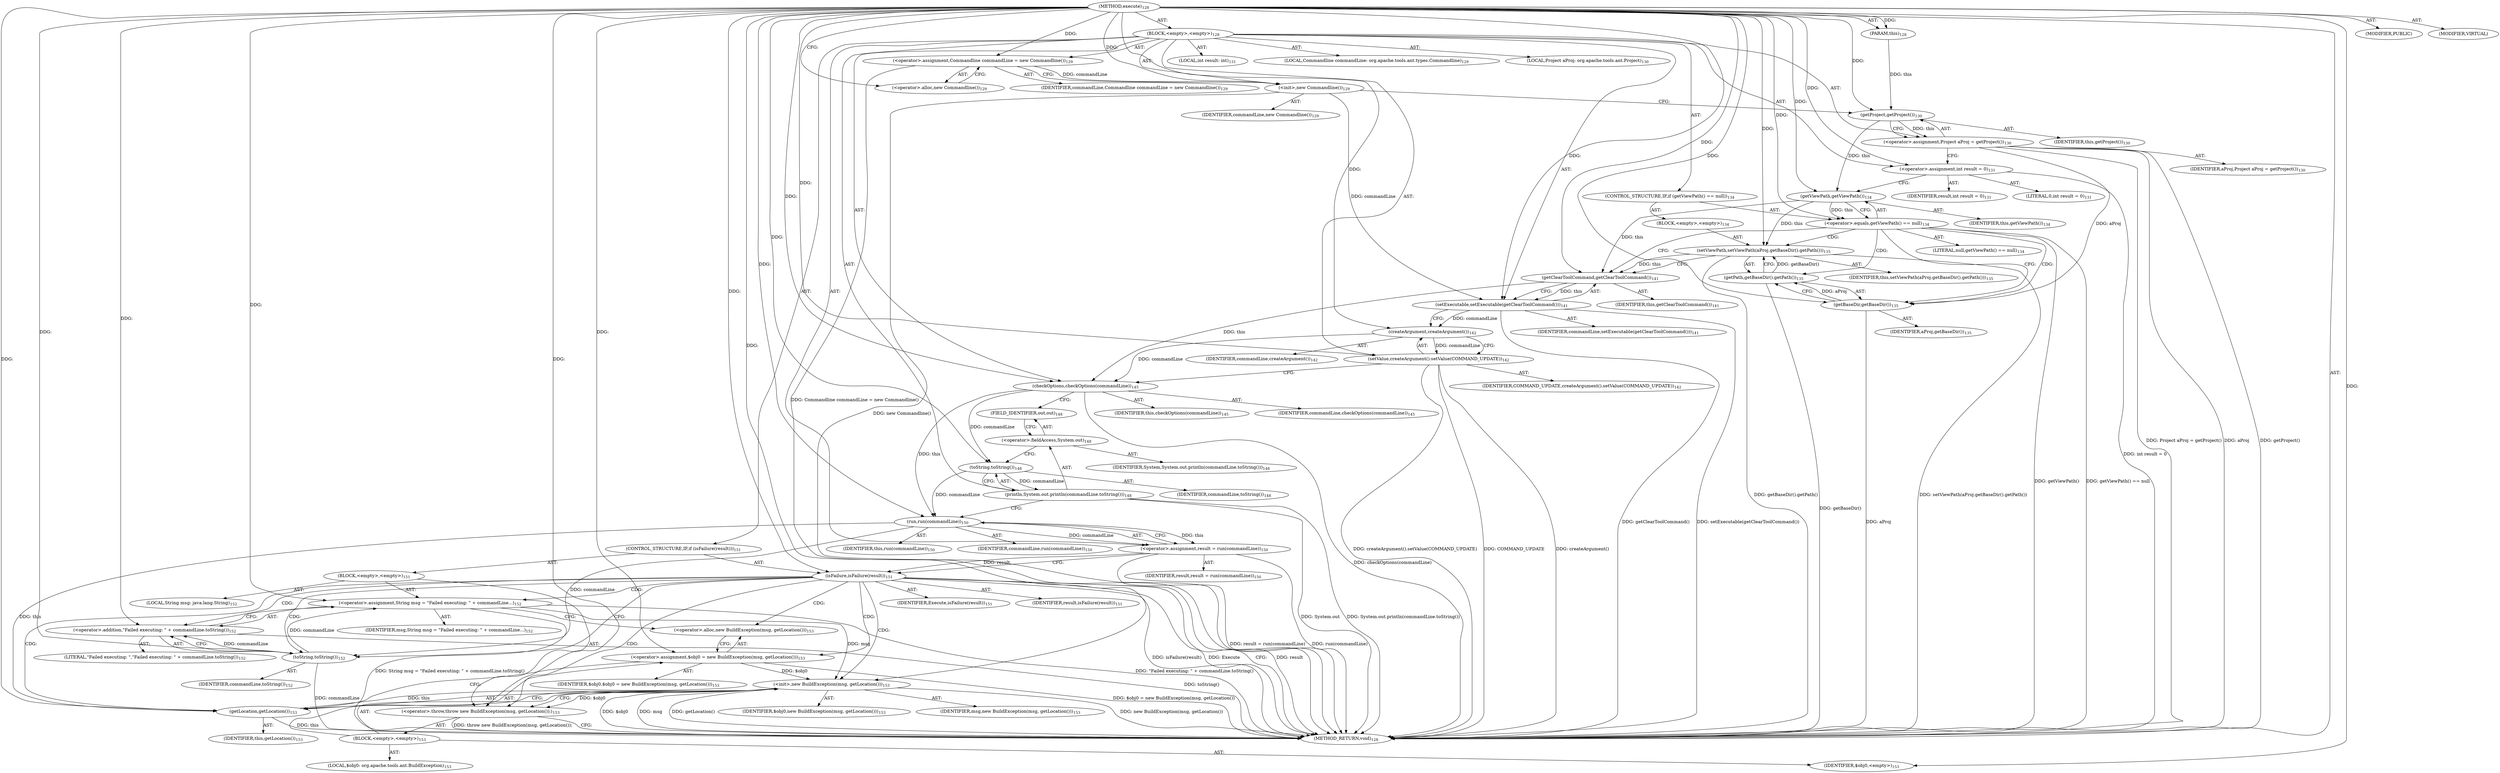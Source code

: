 digraph "execute" {  
"111669149696" [label = <(METHOD,execute)<SUB>128</SUB>> ]
"115964116992" [label = <(PARAM,this)<SUB>128</SUB>> ]
"25769803776" [label = <(BLOCK,&lt;empty&gt;,&lt;empty&gt;)<SUB>128</SUB>> ]
"94489280512" [label = <(LOCAL,Commandline commandLine: org.apache.tools.ant.types.Commandline)<SUB>129</SUB>> ]
"30064771072" [label = <(&lt;operator&gt;.assignment,Commandline commandLine = new Commandline())<SUB>129</SUB>> ]
"68719476752" [label = <(IDENTIFIER,commandLine,Commandline commandLine = new Commandline())<SUB>129</SUB>> ]
"30064771073" [label = <(&lt;operator&gt;.alloc,new Commandline())<SUB>129</SUB>> ]
"30064771074" [label = <(&lt;init&gt;,new Commandline())<SUB>129</SUB>> ]
"68719476753" [label = <(IDENTIFIER,commandLine,new Commandline())<SUB>129</SUB>> ]
"94489280513" [label = <(LOCAL,Project aProj: org.apache.tools.ant.Project)<SUB>130</SUB>> ]
"30064771075" [label = <(&lt;operator&gt;.assignment,Project aProj = getProject())<SUB>130</SUB>> ]
"68719476754" [label = <(IDENTIFIER,aProj,Project aProj = getProject())<SUB>130</SUB>> ]
"30064771076" [label = <(getProject,getProject())<SUB>130</SUB>> ]
"68719476736" [label = <(IDENTIFIER,this,getProject())<SUB>130</SUB>> ]
"94489280514" [label = <(LOCAL,int result: int)<SUB>131</SUB>> ]
"30064771077" [label = <(&lt;operator&gt;.assignment,int result = 0)<SUB>131</SUB>> ]
"68719476755" [label = <(IDENTIFIER,result,int result = 0)<SUB>131</SUB>> ]
"90194313216" [label = <(LITERAL,0,int result = 0)<SUB>131</SUB>> ]
"47244640256" [label = <(CONTROL_STRUCTURE,IF,if (getViewPath() == null))<SUB>134</SUB>> ]
"30064771078" [label = <(&lt;operator&gt;.equals,getViewPath() == null)<SUB>134</SUB>> ]
"30064771079" [label = <(getViewPath,getViewPath())<SUB>134</SUB>> ]
"68719476737" [label = <(IDENTIFIER,this,getViewPath())<SUB>134</SUB>> ]
"90194313217" [label = <(LITERAL,null,getViewPath() == null)<SUB>134</SUB>> ]
"25769803777" [label = <(BLOCK,&lt;empty&gt;,&lt;empty&gt;)<SUB>134</SUB>> ]
"30064771080" [label = <(setViewPath,setViewPath(aProj.getBaseDir().getPath()))<SUB>135</SUB>> ]
"68719476738" [label = <(IDENTIFIER,this,setViewPath(aProj.getBaseDir().getPath()))<SUB>135</SUB>> ]
"30064771081" [label = <(getPath,getBaseDir().getPath())<SUB>135</SUB>> ]
"30064771082" [label = <(getBaseDir,getBaseDir())<SUB>135</SUB>> ]
"68719476756" [label = <(IDENTIFIER,aProj,getBaseDir())<SUB>135</SUB>> ]
"30064771083" [label = <(setExecutable,setExecutable(getClearToolCommand()))<SUB>141</SUB>> ]
"68719476757" [label = <(IDENTIFIER,commandLine,setExecutable(getClearToolCommand()))<SUB>141</SUB>> ]
"30064771084" [label = <(getClearToolCommand,getClearToolCommand())<SUB>141</SUB>> ]
"68719476739" [label = <(IDENTIFIER,this,getClearToolCommand())<SUB>141</SUB>> ]
"30064771085" [label = <(setValue,createArgument().setValue(COMMAND_UPDATE))<SUB>142</SUB>> ]
"30064771086" [label = <(createArgument,createArgument())<SUB>142</SUB>> ]
"68719476758" [label = <(IDENTIFIER,commandLine,createArgument())<SUB>142</SUB>> ]
"68719476759" [label = <(IDENTIFIER,COMMAND_UPDATE,createArgument().setValue(COMMAND_UPDATE))<SUB>142</SUB>> ]
"30064771087" [label = <(checkOptions,checkOptions(commandLine))<SUB>145</SUB>> ]
"68719476740" [label = <(IDENTIFIER,this,checkOptions(commandLine))<SUB>145</SUB>> ]
"68719476760" [label = <(IDENTIFIER,commandLine,checkOptions(commandLine))<SUB>145</SUB>> ]
"30064771088" [label = <(println,System.out.println(commandLine.toString()))<SUB>148</SUB>> ]
"30064771089" [label = <(&lt;operator&gt;.fieldAccess,System.out)<SUB>148</SUB>> ]
"68719476761" [label = <(IDENTIFIER,System,System.out.println(commandLine.toString()))<SUB>148</SUB>> ]
"55834574848" [label = <(FIELD_IDENTIFIER,out,out)<SUB>148</SUB>> ]
"30064771090" [label = <(toString,toString())<SUB>148</SUB>> ]
"68719476762" [label = <(IDENTIFIER,commandLine,toString())<SUB>148</SUB>> ]
"30064771091" [label = <(&lt;operator&gt;.assignment,result = run(commandLine))<SUB>150</SUB>> ]
"68719476763" [label = <(IDENTIFIER,result,result = run(commandLine))<SUB>150</SUB>> ]
"30064771092" [label = <(run,run(commandLine))<SUB>150</SUB>> ]
"68719476741" [label = <(IDENTIFIER,this,run(commandLine))<SUB>150</SUB>> ]
"68719476764" [label = <(IDENTIFIER,commandLine,run(commandLine))<SUB>150</SUB>> ]
"47244640257" [label = <(CONTROL_STRUCTURE,IF,if (isFailure(result)))<SUB>151</SUB>> ]
"30064771093" [label = <(isFailure,isFailure(result))<SUB>151</SUB>> ]
"68719476765" [label = <(IDENTIFIER,Execute,isFailure(result))<SUB>151</SUB>> ]
"68719476766" [label = <(IDENTIFIER,result,isFailure(result))<SUB>151</SUB>> ]
"25769803778" [label = <(BLOCK,&lt;empty&gt;,&lt;empty&gt;)<SUB>151</SUB>> ]
"94489280515" [label = <(LOCAL,String msg: java.lang.String)<SUB>152</SUB>> ]
"30064771094" [label = <(&lt;operator&gt;.assignment,String msg = &quot;Failed executing: &quot; + commandLine...)<SUB>152</SUB>> ]
"68719476767" [label = <(IDENTIFIER,msg,String msg = &quot;Failed executing: &quot; + commandLine...)<SUB>152</SUB>> ]
"30064771095" [label = <(&lt;operator&gt;.addition,&quot;Failed executing: &quot; + commandLine.toString())<SUB>152</SUB>> ]
"90194313218" [label = <(LITERAL,&quot;Failed executing: &quot;,&quot;Failed executing: &quot; + commandLine.toString())<SUB>152</SUB>> ]
"30064771096" [label = <(toString,toString())<SUB>152</SUB>> ]
"68719476768" [label = <(IDENTIFIER,commandLine,toString())<SUB>152</SUB>> ]
"30064771097" [label = <(&lt;operator&gt;.throw,throw new BuildException(msg, getLocation());)<SUB>153</SUB>> ]
"25769803779" [label = <(BLOCK,&lt;empty&gt;,&lt;empty&gt;)<SUB>153</SUB>> ]
"94489280516" [label = <(LOCAL,$obj0: org.apache.tools.ant.BuildException)<SUB>153</SUB>> ]
"30064771098" [label = <(&lt;operator&gt;.assignment,$obj0 = new BuildException(msg, getLocation()))<SUB>153</SUB>> ]
"68719476769" [label = <(IDENTIFIER,$obj0,$obj0 = new BuildException(msg, getLocation()))<SUB>153</SUB>> ]
"30064771099" [label = <(&lt;operator&gt;.alloc,new BuildException(msg, getLocation()))<SUB>153</SUB>> ]
"30064771100" [label = <(&lt;init&gt;,new BuildException(msg, getLocation()))<SUB>153</SUB>> ]
"68719476770" [label = <(IDENTIFIER,$obj0,new BuildException(msg, getLocation()))<SUB>153</SUB>> ]
"68719476771" [label = <(IDENTIFIER,msg,new BuildException(msg, getLocation()))<SUB>153</SUB>> ]
"30064771101" [label = <(getLocation,getLocation())<SUB>153</SUB>> ]
"68719476742" [label = <(IDENTIFIER,this,getLocation())<SUB>153</SUB>> ]
"68719476772" [label = <(IDENTIFIER,$obj0,&lt;empty&gt;)<SUB>153</SUB>> ]
"133143986182" [label = <(MODIFIER,PUBLIC)> ]
"133143986183" [label = <(MODIFIER,VIRTUAL)> ]
"128849018880" [label = <(METHOD_RETURN,void)<SUB>128</SUB>> ]
  "111669149696" -> "115964116992"  [ label = "AST: "] 
  "111669149696" -> "25769803776"  [ label = "AST: "] 
  "111669149696" -> "133143986182"  [ label = "AST: "] 
  "111669149696" -> "133143986183"  [ label = "AST: "] 
  "111669149696" -> "128849018880"  [ label = "AST: "] 
  "25769803776" -> "94489280512"  [ label = "AST: "] 
  "25769803776" -> "30064771072"  [ label = "AST: "] 
  "25769803776" -> "30064771074"  [ label = "AST: "] 
  "25769803776" -> "94489280513"  [ label = "AST: "] 
  "25769803776" -> "30064771075"  [ label = "AST: "] 
  "25769803776" -> "94489280514"  [ label = "AST: "] 
  "25769803776" -> "30064771077"  [ label = "AST: "] 
  "25769803776" -> "47244640256"  [ label = "AST: "] 
  "25769803776" -> "30064771083"  [ label = "AST: "] 
  "25769803776" -> "30064771085"  [ label = "AST: "] 
  "25769803776" -> "30064771087"  [ label = "AST: "] 
  "25769803776" -> "30064771088"  [ label = "AST: "] 
  "25769803776" -> "30064771091"  [ label = "AST: "] 
  "25769803776" -> "47244640257"  [ label = "AST: "] 
  "30064771072" -> "68719476752"  [ label = "AST: "] 
  "30064771072" -> "30064771073"  [ label = "AST: "] 
  "30064771074" -> "68719476753"  [ label = "AST: "] 
  "30064771075" -> "68719476754"  [ label = "AST: "] 
  "30064771075" -> "30064771076"  [ label = "AST: "] 
  "30064771076" -> "68719476736"  [ label = "AST: "] 
  "30064771077" -> "68719476755"  [ label = "AST: "] 
  "30064771077" -> "90194313216"  [ label = "AST: "] 
  "47244640256" -> "30064771078"  [ label = "AST: "] 
  "47244640256" -> "25769803777"  [ label = "AST: "] 
  "30064771078" -> "30064771079"  [ label = "AST: "] 
  "30064771078" -> "90194313217"  [ label = "AST: "] 
  "30064771079" -> "68719476737"  [ label = "AST: "] 
  "25769803777" -> "30064771080"  [ label = "AST: "] 
  "30064771080" -> "68719476738"  [ label = "AST: "] 
  "30064771080" -> "30064771081"  [ label = "AST: "] 
  "30064771081" -> "30064771082"  [ label = "AST: "] 
  "30064771082" -> "68719476756"  [ label = "AST: "] 
  "30064771083" -> "68719476757"  [ label = "AST: "] 
  "30064771083" -> "30064771084"  [ label = "AST: "] 
  "30064771084" -> "68719476739"  [ label = "AST: "] 
  "30064771085" -> "30064771086"  [ label = "AST: "] 
  "30064771085" -> "68719476759"  [ label = "AST: "] 
  "30064771086" -> "68719476758"  [ label = "AST: "] 
  "30064771087" -> "68719476740"  [ label = "AST: "] 
  "30064771087" -> "68719476760"  [ label = "AST: "] 
  "30064771088" -> "30064771089"  [ label = "AST: "] 
  "30064771088" -> "30064771090"  [ label = "AST: "] 
  "30064771089" -> "68719476761"  [ label = "AST: "] 
  "30064771089" -> "55834574848"  [ label = "AST: "] 
  "30064771090" -> "68719476762"  [ label = "AST: "] 
  "30064771091" -> "68719476763"  [ label = "AST: "] 
  "30064771091" -> "30064771092"  [ label = "AST: "] 
  "30064771092" -> "68719476741"  [ label = "AST: "] 
  "30064771092" -> "68719476764"  [ label = "AST: "] 
  "47244640257" -> "30064771093"  [ label = "AST: "] 
  "47244640257" -> "25769803778"  [ label = "AST: "] 
  "30064771093" -> "68719476765"  [ label = "AST: "] 
  "30064771093" -> "68719476766"  [ label = "AST: "] 
  "25769803778" -> "94489280515"  [ label = "AST: "] 
  "25769803778" -> "30064771094"  [ label = "AST: "] 
  "25769803778" -> "30064771097"  [ label = "AST: "] 
  "30064771094" -> "68719476767"  [ label = "AST: "] 
  "30064771094" -> "30064771095"  [ label = "AST: "] 
  "30064771095" -> "90194313218"  [ label = "AST: "] 
  "30064771095" -> "30064771096"  [ label = "AST: "] 
  "30064771096" -> "68719476768"  [ label = "AST: "] 
  "30064771097" -> "25769803779"  [ label = "AST: "] 
  "25769803779" -> "94489280516"  [ label = "AST: "] 
  "25769803779" -> "30064771098"  [ label = "AST: "] 
  "25769803779" -> "30064771100"  [ label = "AST: "] 
  "25769803779" -> "68719476772"  [ label = "AST: "] 
  "30064771098" -> "68719476769"  [ label = "AST: "] 
  "30064771098" -> "30064771099"  [ label = "AST: "] 
  "30064771100" -> "68719476770"  [ label = "AST: "] 
  "30064771100" -> "68719476771"  [ label = "AST: "] 
  "30064771100" -> "30064771101"  [ label = "AST: "] 
  "30064771101" -> "68719476742"  [ label = "AST: "] 
  "30064771072" -> "30064771074"  [ label = "CFG: "] 
  "30064771074" -> "30064771076"  [ label = "CFG: "] 
  "30064771075" -> "30064771077"  [ label = "CFG: "] 
  "30064771077" -> "30064771079"  [ label = "CFG: "] 
  "30064771083" -> "30064771086"  [ label = "CFG: "] 
  "30064771085" -> "30064771087"  [ label = "CFG: "] 
  "30064771087" -> "55834574848"  [ label = "CFG: "] 
  "30064771088" -> "30064771092"  [ label = "CFG: "] 
  "30064771091" -> "30064771093"  [ label = "CFG: "] 
  "30064771073" -> "30064771072"  [ label = "CFG: "] 
  "30064771076" -> "30064771075"  [ label = "CFG: "] 
  "30064771078" -> "30064771082"  [ label = "CFG: "] 
  "30064771078" -> "30064771084"  [ label = "CFG: "] 
  "30064771084" -> "30064771083"  [ label = "CFG: "] 
  "30064771086" -> "30064771085"  [ label = "CFG: "] 
  "30064771089" -> "30064771090"  [ label = "CFG: "] 
  "30064771090" -> "30064771088"  [ label = "CFG: "] 
  "30064771092" -> "30064771091"  [ label = "CFG: "] 
  "30064771093" -> "128849018880"  [ label = "CFG: "] 
  "30064771093" -> "30064771096"  [ label = "CFG: "] 
  "30064771079" -> "30064771078"  [ label = "CFG: "] 
  "30064771080" -> "30064771084"  [ label = "CFG: "] 
  "55834574848" -> "30064771089"  [ label = "CFG: "] 
  "30064771094" -> "30064771099"  [ label = "CFG: "] 
  "30064771097" -> "128849018880"  [ label = "CFG: "] 
  "30064771081" -> "30064771080"  [ label = "CFG: "] 
  "30064771095" -> "30064771094"  [ label = "CFG: "] 
  "30064771082" -> "30064771081"  [ label = "CFG: "] 
  "30064771096" -> "30064771095"  [ label = "CFG: "] 
  "30064771098" -> "30064771101"  [ label = "CFG: "] 
  "30064771100" -> "30064771097"  [ label = "CFG: "] 
  "30064771099" -> "30064771098"  [ label = "CFG: "] 
  "30064771101" -> "30064771100"  [ label = "CFG: "] 
  "111669149696" -> "30064771073"  [ label = "CFG: "] 
  "30064771072" -> "128849018880"  [ label = "DDG: Commandline commandLine = new Commandline()"] 
  "30064771074" -> "128849018880"  [ label = "DDG: new Commandline()"] 
  "30064771075" -> "128849018880"  [ label = "DDG: aProj"] 
  "30064771075" -> "128849018880"  [ label = "DDG: getProject()"] 
  "30064771075" -> "128849018880"  [ label = "DDG: Project aProj = getProject()"] 
  "30064771077" -> "128849018880"  [ label = "DDG: int result = 0"] 
  "30064771078" -> "128849018880"  [ label = "DDG: getViewPath()"] 
  "30064771078" -> "128849018880"  [ label = "DDG: getViewPath() == null"] 
  "30064771082" -> "128849018880"  [ label = "DDG: aProj"] 
  "30064771081" -> "128849018880"  [ label = "DDG: getBaseDir()"] 
  "30064771080" -> "128849018880"  [ label = "DDG: getBaseDir().getPath()"] 
  "30064771080" -> "128849018880"  [ label = "DDG: setViewPath(aProj.getBaseDir().getPath())"] 
  "30064771083" -> "128849018880"  [ label = "DDG: getClearToolCommand()"] 
  "30064771083" -> "128849018880"  [ label = "DDG: setExecutable(getClearToolCommand())"] 
  "30064771085" -> "128849018880"  [ label = "DDG: createArgument()"] 
  "30064771085" -> "128849018880"  [ label = "DDG: createArgument().setValue(COMMAND_UPDATE)"] 
  "30064771087" -> "128849018880"  [ label = "DDG: checkOptions(commandLine)"] 
  "30064771088" -> "128849018880"  [ label = "DDG: System.out"] 
  "30064771088" -> "128849018880"  [ label = "DDG: System.out.println(commandLine.toString())"] 
  "30064771091" -> "128849018880"  [ label = "DDG: run(commandLine)"] 
  "30064771091" -> "128849018880"  [ label = "DDG: result = run(commandLine)"] 
  "30064771093" -> "128849018880"  [ label = "DDG: result"] 
  "30064771093" -> "128849018880"  [ label = "DDG: isFailure(result)"] 
  "30064771096" -> "128849018880"  [ label = "DDG: commandLine"] 
  "30064771095" -> "128849018880"  [ label = "DDG: toString()"] 
  "30064771094" -> "128849018880"  [ label = "DDG: &quot;Failed executing: &quot; + commandLine.toString()"] 
  "30064771094" -> "128849018880"  [ label = "DDG: String msg = &quot;Failed executing: &quot; + commandLine.toString()"] 
  "30064771098" -> "128849018880"  [ label = "DDG: $obj0 = new BuildException(msg, getLocation())"] 
  "30064771100" -> "128849018880"  [ label = "DDG: $obj0"] 
  "30064771100" -> "128849018880"  [ label = "DDG: msg"] 
  "30064771101" -> "128849018880"  [ label = "DDG: this"] 
  "30064771100" -> "128849018880"  [ label = "DDG: getLocation()"] 
  "30064771100" -> "128849018880"  [ label = "DDG: new BuildException(msg, getLocation())"] 
  "30064771097" -> "128849018880"  [ label = "DDG: throw new BuildException(msg, getLocation());"] 
  "30064771085" -> "128849018880"  [ label = "DDG: COMMAND_UPDATE"] 
  "30064771093" -> "128849018880"  [ label = "DDG: Execute"] 
  "111669149696" -> "115964116992"  [ label = "DDG: "] 
  "111669149696" -> "30064771072"  [ label = "DDG: "] 
  "30064771076" -> "30064771075"  [ label = "DDG: this"] 
  "111669149696" -> "30064771077"  [ label = "DDG: "] 
  "30064771092" -> "30064771091"  [ label = "DDG: this"] 
  "30064771092" -> "30064771091"  [ label = "DDG: commandLine"] 
  "30064771072" -> "30064771074"  [ label = "DDG: commandLine"] 
  "111669149696" -> "30064771074"  [ label = "DDG: "] 
  "30064771074" -> "30064771083"  [ label = "DDG: commandLine"] 
  "111669149696" -> "30064771083"  [ label = "DDG: "] 
  "30064771084" -> "30064771083"  [ label = "DDG: this"] 
  "30064771086" -> "30064771085"  [ label = "DDG: commandLine"] 
  "111669149696" -> "30064771085"  [ label = "DDG: "] 
  "30064771084" -> "30064771087"  [ label = "DDG: this"] 
  "111669149696" -> "30064771087"  [ label = "DDG: "] 
  "30064771086" -> "30064771087"  [ label = "DDG: commandLine"] 
  "30064771090" -> "30064771088"  [ label = "DDG: commandLine"] 
  "115964116992" -> "30064771076"  [ label = "DDG: this"] 
  "111669149696" -> "30064771076"  [ label = "DDG: "] 
  "30064771079" -> "30064771078"  [ label = "DDG: this"] 
  "111669149696" -> "30064771078"  [ label = "DDG: "] 
  "30064771079" -> "30064771084"  [ label = "DDG: this"] 
  "30064771080" -> "30064771084"  [ label = "DDG: this"] 
  "111669149696" -> "30064771084"  [ label = "DDG: "] 
  "30064771083" -> "30064771086"  [ label = "DDG: commandLine"] 
  "111669149696" -> "30064771086"  [ label = "DDG: "] 
  "30064771087" -> "30064771090"  [ label = "DDG: commandLine"] 
  "111669149696" -> "30064771090"  [ label = "DDG: "] 
  "30064771087" -> "30064771092"  [ label = "DDG: this"] 
  "111669149696" -> "30064771092"  [ label = "DDG: "] 
  "30064771090" -> "30064771092"  [ label = "DDG: commandLine"] 
  "111669149696" -> "30064771093"  [ label = "DDG: "] 
  "30064771091" -> "30064771093"  [ label = "DDG: result"] 
  "111669149696" -> "30064771094"  [ label = "DDG: "] 
  "30064771096" -> "30064771094"  [ label = "DDG: commandLine"] 
  "30064771076" -> "30064771079"  [ label = "DDG: this"] 
  "111669149696" -> "30064771079"  [ label = "DDG: "] 
  "30064771079" -> "30064771080"  [ label = "DDG: this"] 
  "111669149696" -> "30064771080"  [ label = "DDG: "] 
  "30064771081" -> "30064771080"  [ label = "DDG: getBaseDir()"] 
  "30064771100" -> "30064771097"  [ label = "DDG: $obj0"] 
  "111669149696" -> "30064771097"  [ label = "DDG: "] 
  "30064771082" -> "30064771081"  [ label = "DDG: aProj"] 
  "111669149696" -> "30064771095"  [ label = "DDG: "] 
  "30064771096" -> "30064771095"  [ label = "DDG: commandLine"] 
  "111669149696" -> "30064771098"  [ label = "DDG: "] 
  "111669149696" -> "68719476772"  [ label = "DDG: "] 
  "30064771075" -> "30064771082"  [ label = "DDG: aProj"] 
  "111669149696" -> "30064771082"  [ label = "DDG: "] 
  "30064771092" -> "30064771096"  [ label = "DDG: commandLine"] 
  "111669149696" -> "30064771096"  [ label = "DDG: "] 
  "30064771098" -> "30064771100"  [ label = "DDG: $obj0"] 
  "111669149696" -> "30064771100"  [ label = "DDG: "] 
  "30064771094" -> "30064771100"  [ label = "DDG: msg"] 
  "30064771101" -> "30064771100"  [ label = "DDG: this"] 
  "30064771092" -> "30064771101"  [ label = "DDG: this"] 
  "111669149696" -> "30064771101"  [ label = "DDG: "] 
  "30064771078" -> "30064771081"  [ label = "CDG: "] 
  "30064771078" -> "30064771080"  [ label = "CDG: "] 
  "30064771078" -> "30064771082"  [ label = "CDG: "] 
  "30064771093" -> "30064771095"  [ label = "CDG: "] 
  "30064771093" -> "30064771094"  [ label = "CDG: "] 
  "30064771093" -> "30064771097"  [ label = "CDG: "] 
  "30064771093" -> "30064771096"  [ label = "CDG: "] 
  "30064771093" -> "30064771099"  [ label = "CDG: "] 
  "30064771093" -> "30064771098"  [ label = "CDG: "] 
  "30064771093" -> "30064771101"  [ label = "CDG: "] 
  "30064771093" -> "30064771100"  [ label = "CDG: "] 
}
